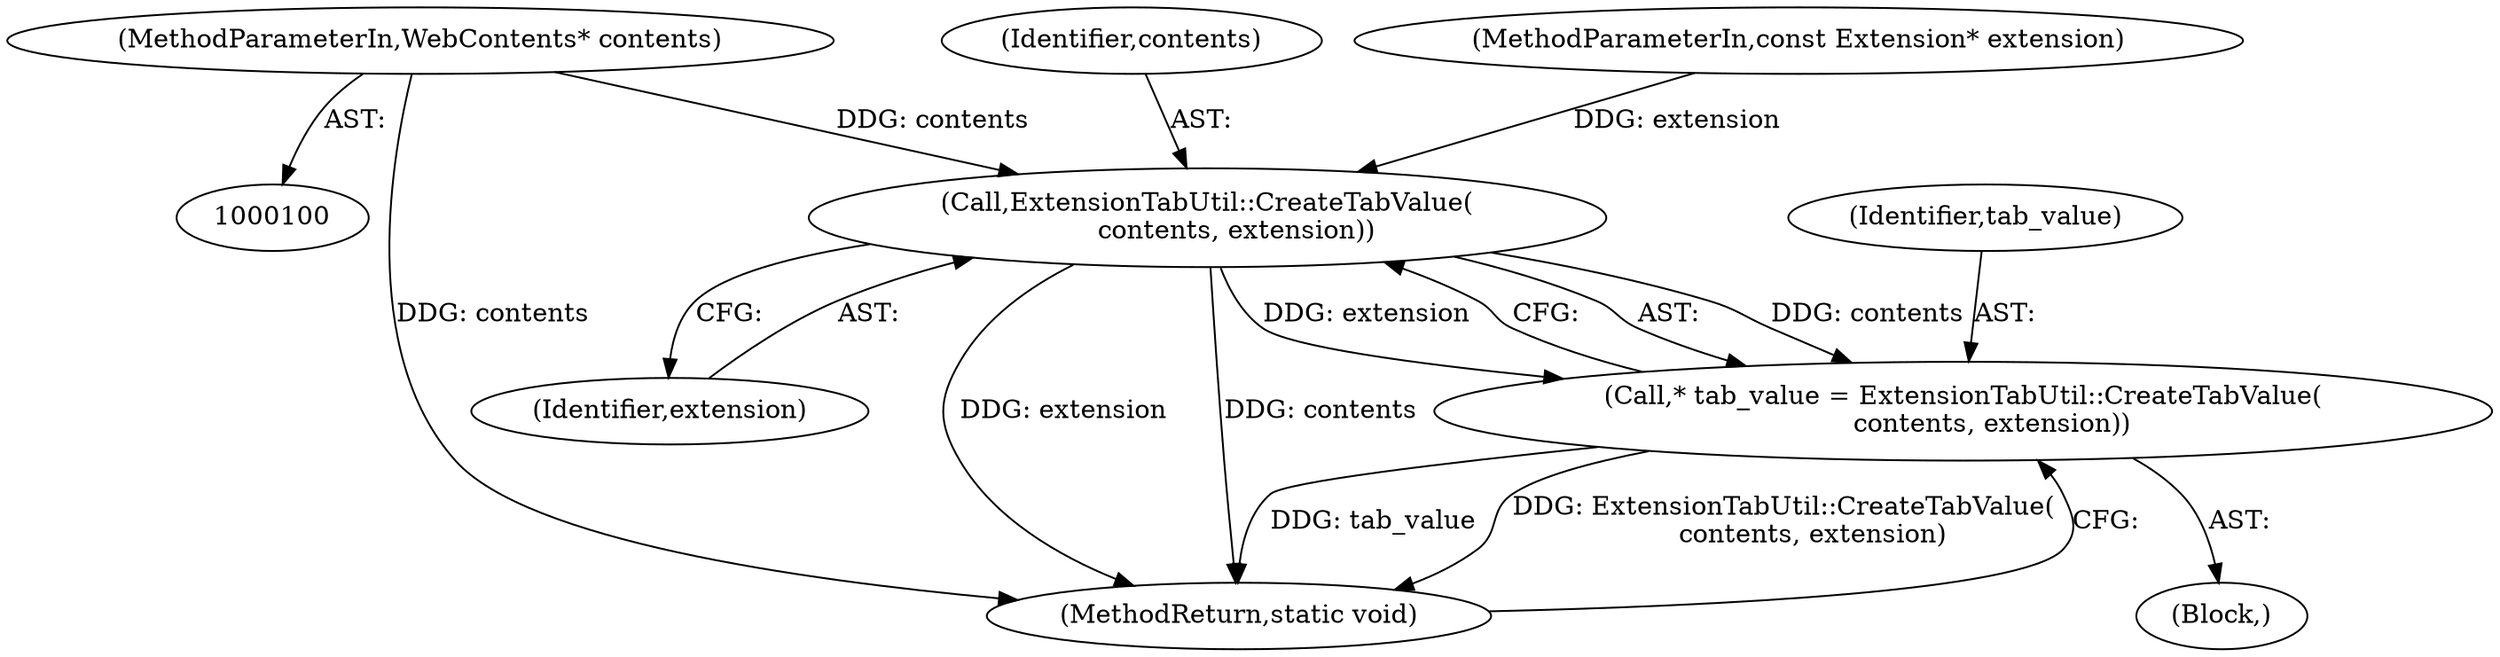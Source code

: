 digraph "0_Chrome_f7ae1f7a918f1973dca241a7a23169906eaf4fe3_6@pointer" {
"1000101" [label="(MethodParameterIn,WebContents* contents)"];
"1000109" [label="(Call,ExtensionTabUtil::CreateTabValue(\n       contents, extension))"];
"1000107" [label="(Call,* tab_value = ExtensionTabUtil::CreateTabValue(\n       contents, extension))"];
"1000109" [label="(Call,ExtensionTabUtil::CreateTabValue(\n       contents, extension))"];
"1000101" [label="(MethodParameterIn,WebContents* contents)"];
"1000111" [label="(Identifier,extension)"];
"1000110" [label="(Identifier,contents)"];
"1000108" [label="(Identifier,tab_value)"];
"1000112" [label="(MethodReturn,static void)"];
"1000103" [label="(MethodParameterIn,const Extension* extension)"];
"1000105" [label="(Block,)"];
"1000107" [label="(Call,* tab_value = ExtensionTabUtil::CreateTabValue(\n       contents, extension))"];
"1000101" -> "1000100"  [label="AST: "];
"1000101" -> "1000112"  [label="DDG: contents"];
"1000101" -> "1000109"  [label="DDG: contents"];
"1000109" -> "1000107"  [label="AST: "];
"1000109" -> "1000111"  [label="CFG: "];
"1000110" -> "1000109"  [label="AST: "];
"1000111" -> "1000109"  [label="AST: "];
"1000107" -> "1000109"  [label="CFG: "];
"1000109" -> "1000112"  [label="DDG: extension"];
"1000109" -> "1000112"  [label="DDG: contents"];
"1000109" -> "1000107"  [label="DDG: contents"];
"1000109" -> "1000107"  [label="DDG: extension"];
"1000103" -> "1000109"  [label="DDG: extension"];
"1000107" -> "1000105"  [label="AST: "];
"1000108" -> "1000107"  [label="AST: "];
"1000112" -> "1000107"  [label="CFG: "];
"1000107" -> "1000112"  [label="DDG: tab_value"];
"1000107" -> "1000112"  [label="DDG: ExtensionTabUtil::CreateTabValue(\n       contents, extension)"];
}
